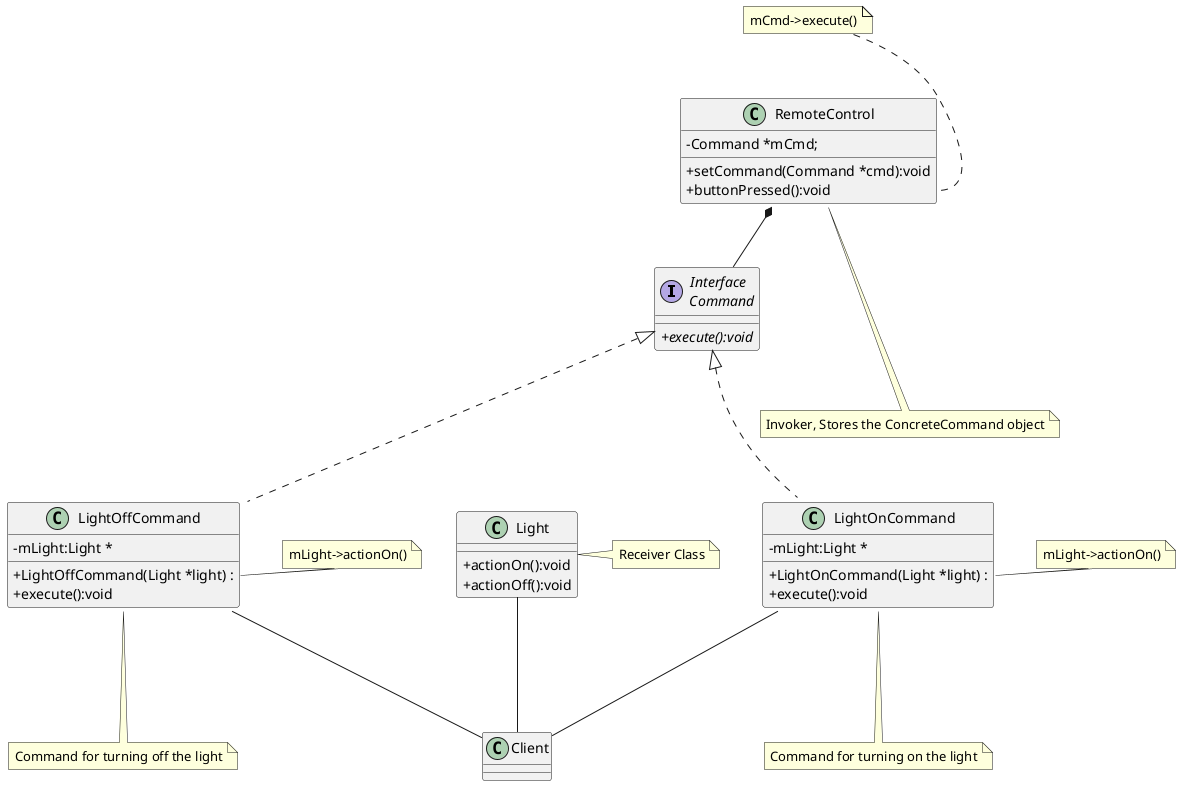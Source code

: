 @startuml
skinparam classAttributeIconSize 0

interface "Interface \n Command" as Command
{
+{abstract} execute():void
}
note "Receiver Class" as ReceiverClassNote

class Light
{
    +actionOn():void 
    +actionOff():void
}

ReceiverClassNote -left..Light


class LightOnCommand 
{
    - mLight:Light *
    + LightOnCommand(Light *light) : 
    + execute():void
}

note "mLight->actionOn()" as mLight_actionOn

mLight_actionOn -left.. LightOnCommand::LightOnCommand
LightOnCommand -up..|>  Command

note "Command for turning on the light" as LightOnCommandNote
LightOnCommandNote -up.. LightOnCommand





class LightOffCommand 
{
    - mLight:Light *
    + LightOffCommand(Light *light) : 
    + execute():void
}

note "mLight->actionOn()" as mLight_actionOff

mLight_actionOff -left.. LightOffCommand::LightOffCommand
LightOffCommand -up..|>  Command

note "Command for turning off the light" as LightOffCommandNote
LightOffCommandNote -up.. LightOffCommand







note  "Invoker, Stores the ConcreteCommand object" as RemoteControlNote

class RemoteControl
{
-    Command *mCmd;
+    setCommand(Command *cmd):void 
+    buttonPressed():void 

}

note "mCmd->execute()" as  RemoteControlbuttonPressed   

RemoteControlbuttonPressed .. RemoteControl::buttonPressed
RemoteControlNote -up.. RemoteControl


class Client{}

Client -up-- Light
Client -up-- LightOffCommand
Client -up-- LightOnCommand

RemoteControl *--Command
@enduml
